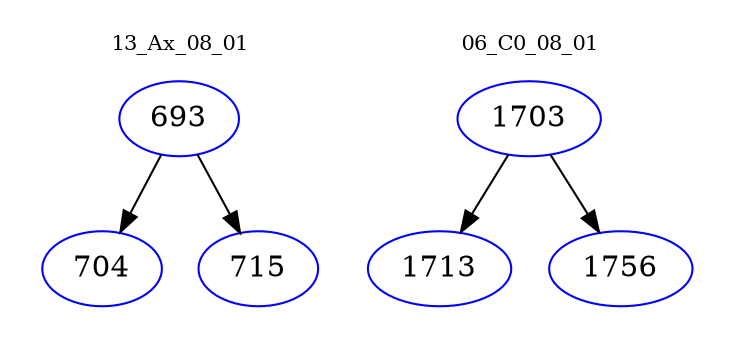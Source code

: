 digraph{
subgraph cluster_0 {
color = white
label = "13_Ax_08_01";
fontsize=10;
T0_693 [label="693", color="blue"]
T0_693 -> T0_704 [color="black"]
T0_704 [label="704", color="blue"]
T0_693 -> T0_715 [color="black"]
T0_715 [label="715", color="blue"]
}
subgraph cluster_1 {
color = white
label = "06_C0_08_01";
fontsize=10;
T1_1703 [label="1703", color="blue"]
T1_1703 -> T1_1713 [color="black"]
T1_1713 [label="1713", color="blue"]
T1_1703 -> T1_1756 [color="black"]
T1_1756 [label="1756", color="blue"]
}
}

